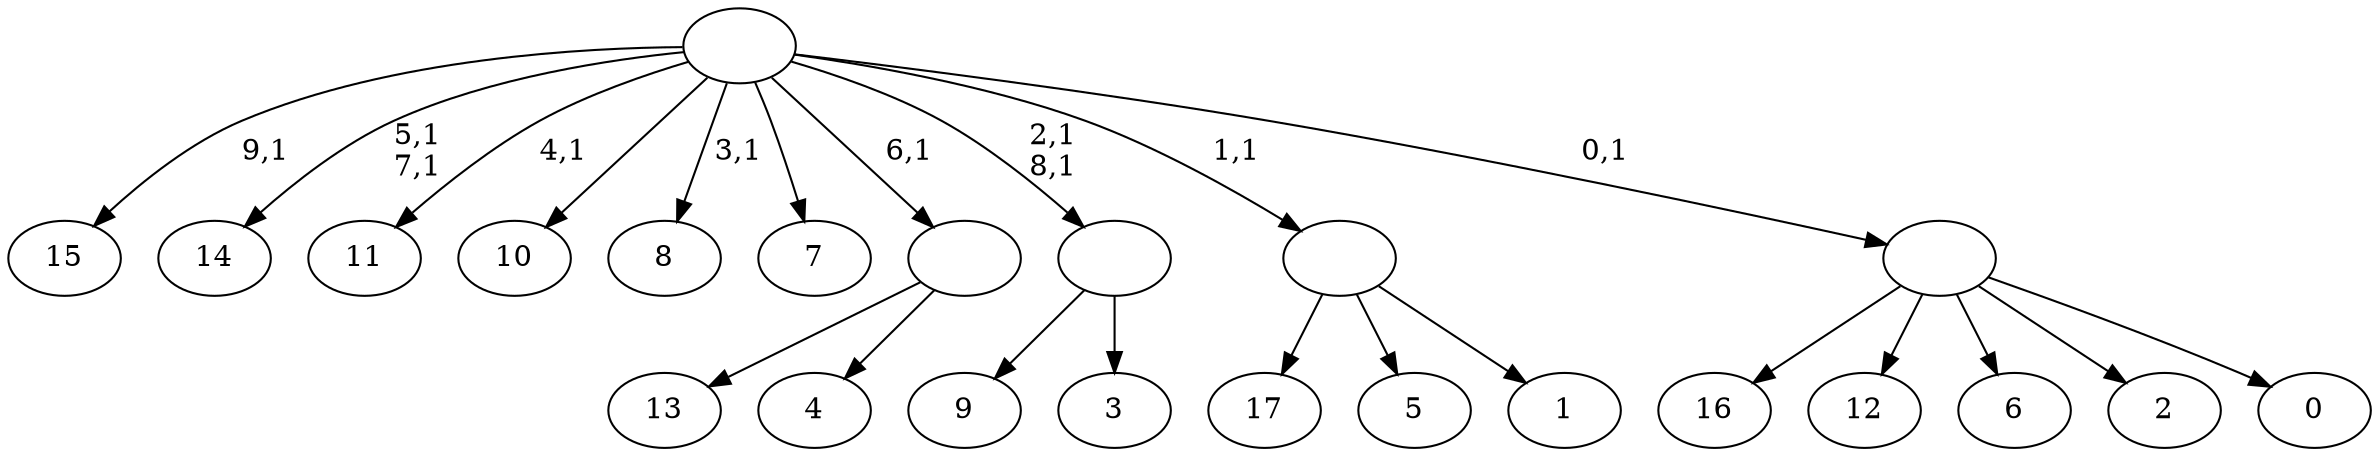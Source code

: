 digraph T {
	28 [label="17"]
	27 [label="16"]
	26 [label="15"]
	24 [label="14"]
	21 [label="13"]
	20 [label="12"]
	19 [label="11"]
	17 [label="10"]
	16 [label="9"]
	15 [label="8"]
	13 [label="7"]
	12 [label="6"]
	11 [label="5"]
	10 [label="4"]
	9 [label=""]
	8 [label="3"]
	7 [label=""]
	5 [label="2"]
	4 [label="1"]
	3 [label=""]
	2 [label="0"]
	1 [label=""]
	0 [label=""]
	9 -> 21 [label=""]
	9 -> 10 [label=""]
	7 -> 16 [label=""]
	7 -> 8 [label=""]
	3 -> 28 [label=""]
	3 -> 11 [label=""]
	3 -> 4 [label=""]
	1 -> 27 [label=""]
	1 -> 20 [label=""]
	1 -> 12 [label=""]
	1 -> 5 [label=""]
	1 -> 2 [label=""]
	0 -> 7 [label="2,1\n8,1"]
	0 -> 15 [label="3,1"]
	0 -> 19 [label="4,1"]
	0 -> 24 [label="5,1\n7,1"]
	0 -> 26 [label="9,1"]
	0 -> 17 [label=""]
	0 -> 13 [label=""]
	0 -> 9 [label="6,1"]
	0 -> 3 [label="1,1"]
	0 -> 1 [label="0,1"]
}
